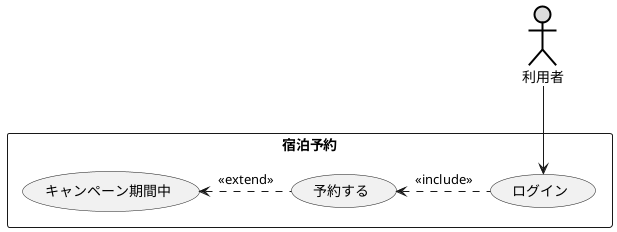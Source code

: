 @startuml ユースケース図
actor 利用者#DDDDDD;line:black;line.bold;
rectangle 宿泊予約 {
usecase 予約する
usecase ログイン
usecase (キャンペーン期間中) as input
}
利用者-->ログイン
予約する<. ログイン: << include >>
input <. (予約する) : <<extend>>
@enduml